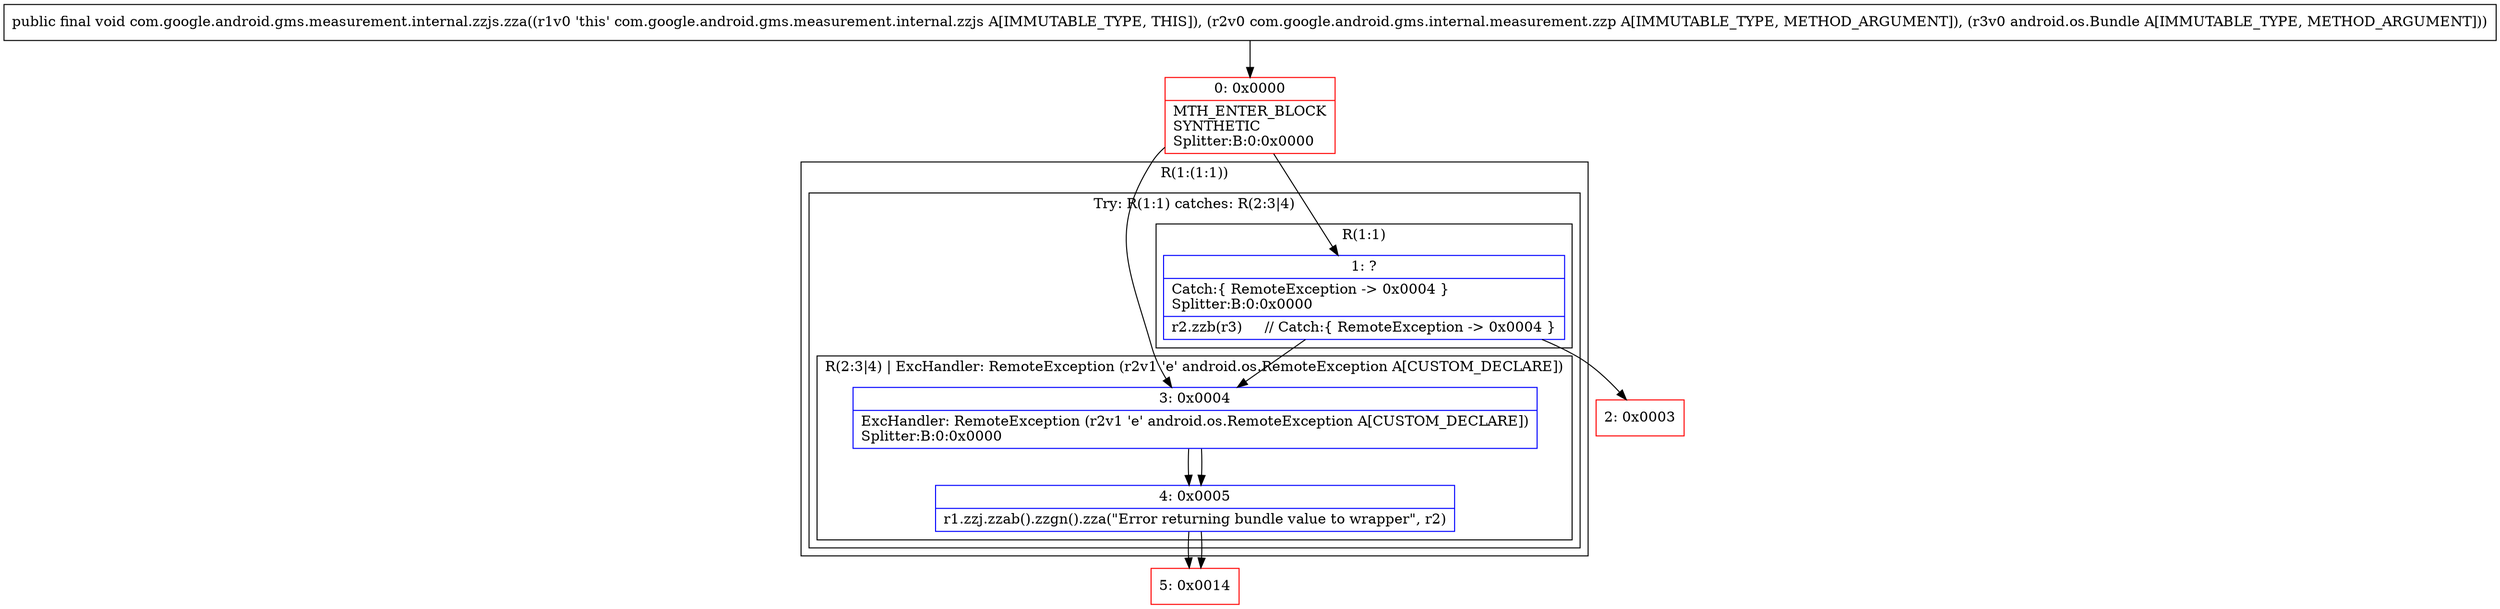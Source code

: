 digraph "CFG forcom.google.android.gms.measurement.internal.zzjs.zza(Lcom\/google\/android\/gms\/internal\/measurement\/zzp;Landroid\/os\/Bundle;)V" {
subgraph cluster_Region_964515187 {
label = "R(1:(1:1))";
node [shape=record,color=blue];
subgraph cluster_TryCatchRegion_1425064536 {
label = "Try: R(1:1) catches: R(2:3|4)";
node [shape=record,color=blue];
subgraph cluster_Region_1275705515 {
label = "R(1:1)";
node [shape=record,color=blue];
Node_1 [shape=record,label="{1\:\ ?|Catch:\{ RemoteException \-\> 0x0004 \}\lSplitter:B:0:0x0000\l|r2.zzb(r3)     \/\/ Catch:\{ RemoteException \-\> 0x0004 \}\l}"];
}
subgraph cluster_Region_1393634304 {
label = "R(2:3|4) | ExcHandler: RemoteException (r2v1 'e' android.os.RemoteException A[CUSTOM_DECLARE])\l";
node [shape=record,color=blue];
Node_3 [shape=record,label="{3\:\ 0x0004|ExcHandler: RemoteException (r2v1 'e' android.os.RemoteException A[CUSTOM_DECLARE])\lSplitter:B:0:0x0000\l}"];
Node_4 [shape=record,label="{4\:\ 0x0005|r1.zzj.zzab().zzgn().zza(\"Error returning bundle value to wrapper\", r2)\l}"];
}
}
}
subgraph cluster_Region_1393634304 {
label = "R(2:3|4) | ExcHandler: RemoteException (r2v1 'e' android.os.RemoteException A[CUSTOM_DECLARE])\l";
node [shape=record,color=blue];
Node_3 [shape=record,label="{3\:\ 0x0004|ExcHandler: RemoteException (r2v1 'e' android.os.RemoteException A[CUSTOM_DECLARE])\lSplitter:B:0:0x0000\l}"];
Node_4 [shape=record,label="{4\:\ 0x0005|r1.zzj.zzab().zzgn().zza(\"Error returning bundle value to wrapper\", r2)\l}"];
}
Node_0 [shape=record,color=red,label="{0\:\ 0x0000|MTH_ENTER_BLOCK\lSYNTHETIC\lSplitter:B:0:0x0000\l}"];
Node_2 [shape=record,color=red,label="{2\:\ 0x0003}"];
Node_5 [shape=record,color=red,label="{5\:\ 0x0014}"];
MethodNode[shape=record,label="{public final void com.google.android.gms.measurement.internal.zzjs.zza((r1v0 'this' com.google.android.gms.measurement.internal.zzjs A[IMMUTABLE_TYPE, THIS]), (r2v0 com.google.android.gms.internal.measurement.zzp A[IMMUTABLE_TYPE, METHOD_ARGUMENT]), (r3v0 android.os.Bundle A[IMMUTABLE_TYPE, METHOD_ARGUMENT])) }"];
MethodNode -> Node_0;
Node_1 -> Node_2;
Node_1 -> Node_3;
Node_3 -> Node_4;
Node_4 -> Node_5;
Node_3 -> Node_4;
Node_4 -> Node_5;
Node_0 -> Node_1;
Node_0 -> Node_3;
}

